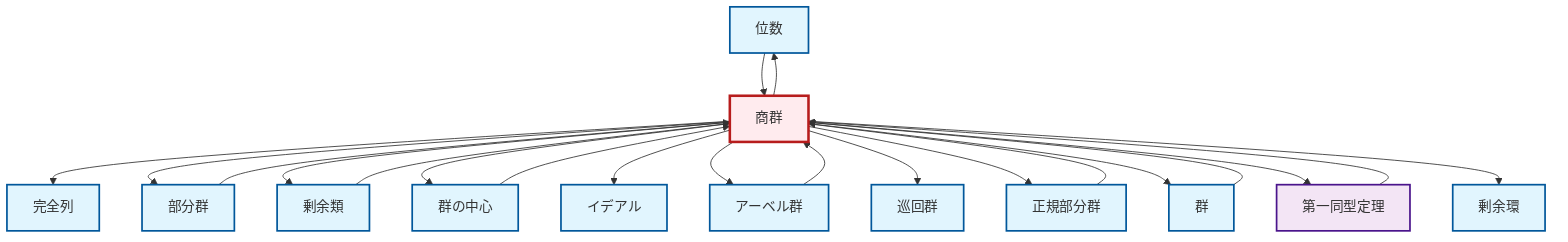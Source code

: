 graph TD
    classDef definition fill:#e1f5fe,stroke:#01579b,stroke-width:2px
    classDef theorem fill:#f3e5f5,stroke:#4a148c,stroke-width:2px
    classDef axiom fill:#fff3e0,stroke:#e65100,stroke-width:2px
    classDef example fill:#e8f5e9,stroke:#1b5e20,stroke-width:2px
    classDef current fill:#ffebee,stroke:#b71c1c,stroke-width:3px
    def-exact-sequence["完全列"]:::definition
    def-quotient-ring["剰余環"]:::definition
    def-order["位数"]:::definition
    def-group["群"]:::definition
    def-abelian-group["アーベル群"]:::definition
    def-subgroup["部分群"]:::definition
    def-cyclic-group["巡回群"]:::definition
    thm-first-isomorphism["第一同型定理"]:::theorem
    def-coset["剰余類"]:::definition
    def-center-of-group["群の中心"]:::definition
    def-ideal["イデアル"]:::definition
    def-normal-subgroup["正規部分群"]:::definition
    def-quotient-group["商群"]:::definition
    def-quotient-group --> def-exact-sequence
    def-center-of-group --> def-quotient-group
    def-quotient-group --> def-subgroup
    def-quotient-group --> def-coset
    def-quotient-group --> def-center-of-group
    def-normal-subgroup --> def-quotient-group
    def-quotient-group --> def-ideal
    def-group --> def-quotient-group
    def-quotient-group --> def-order
    def-quotient-group --> def-abelian-group
    def-quotient-group --> def-cyclic-group
    def-quotient-group --> def-normal-subgroup
    def-coset --> def-quotient-group
    def-subgroup --> def-quotient-group
    def-order --> def-quotient-group
    def-quotient-group --> def-group
    def-abelian-group --> def-quotient-group
    thm-first-isomorphism --> def-quotient-group
    def-quotient-group --> thm-first-isomorphism
    def-quotient-group --> def-quotient-ring
    class def-quotient-group current